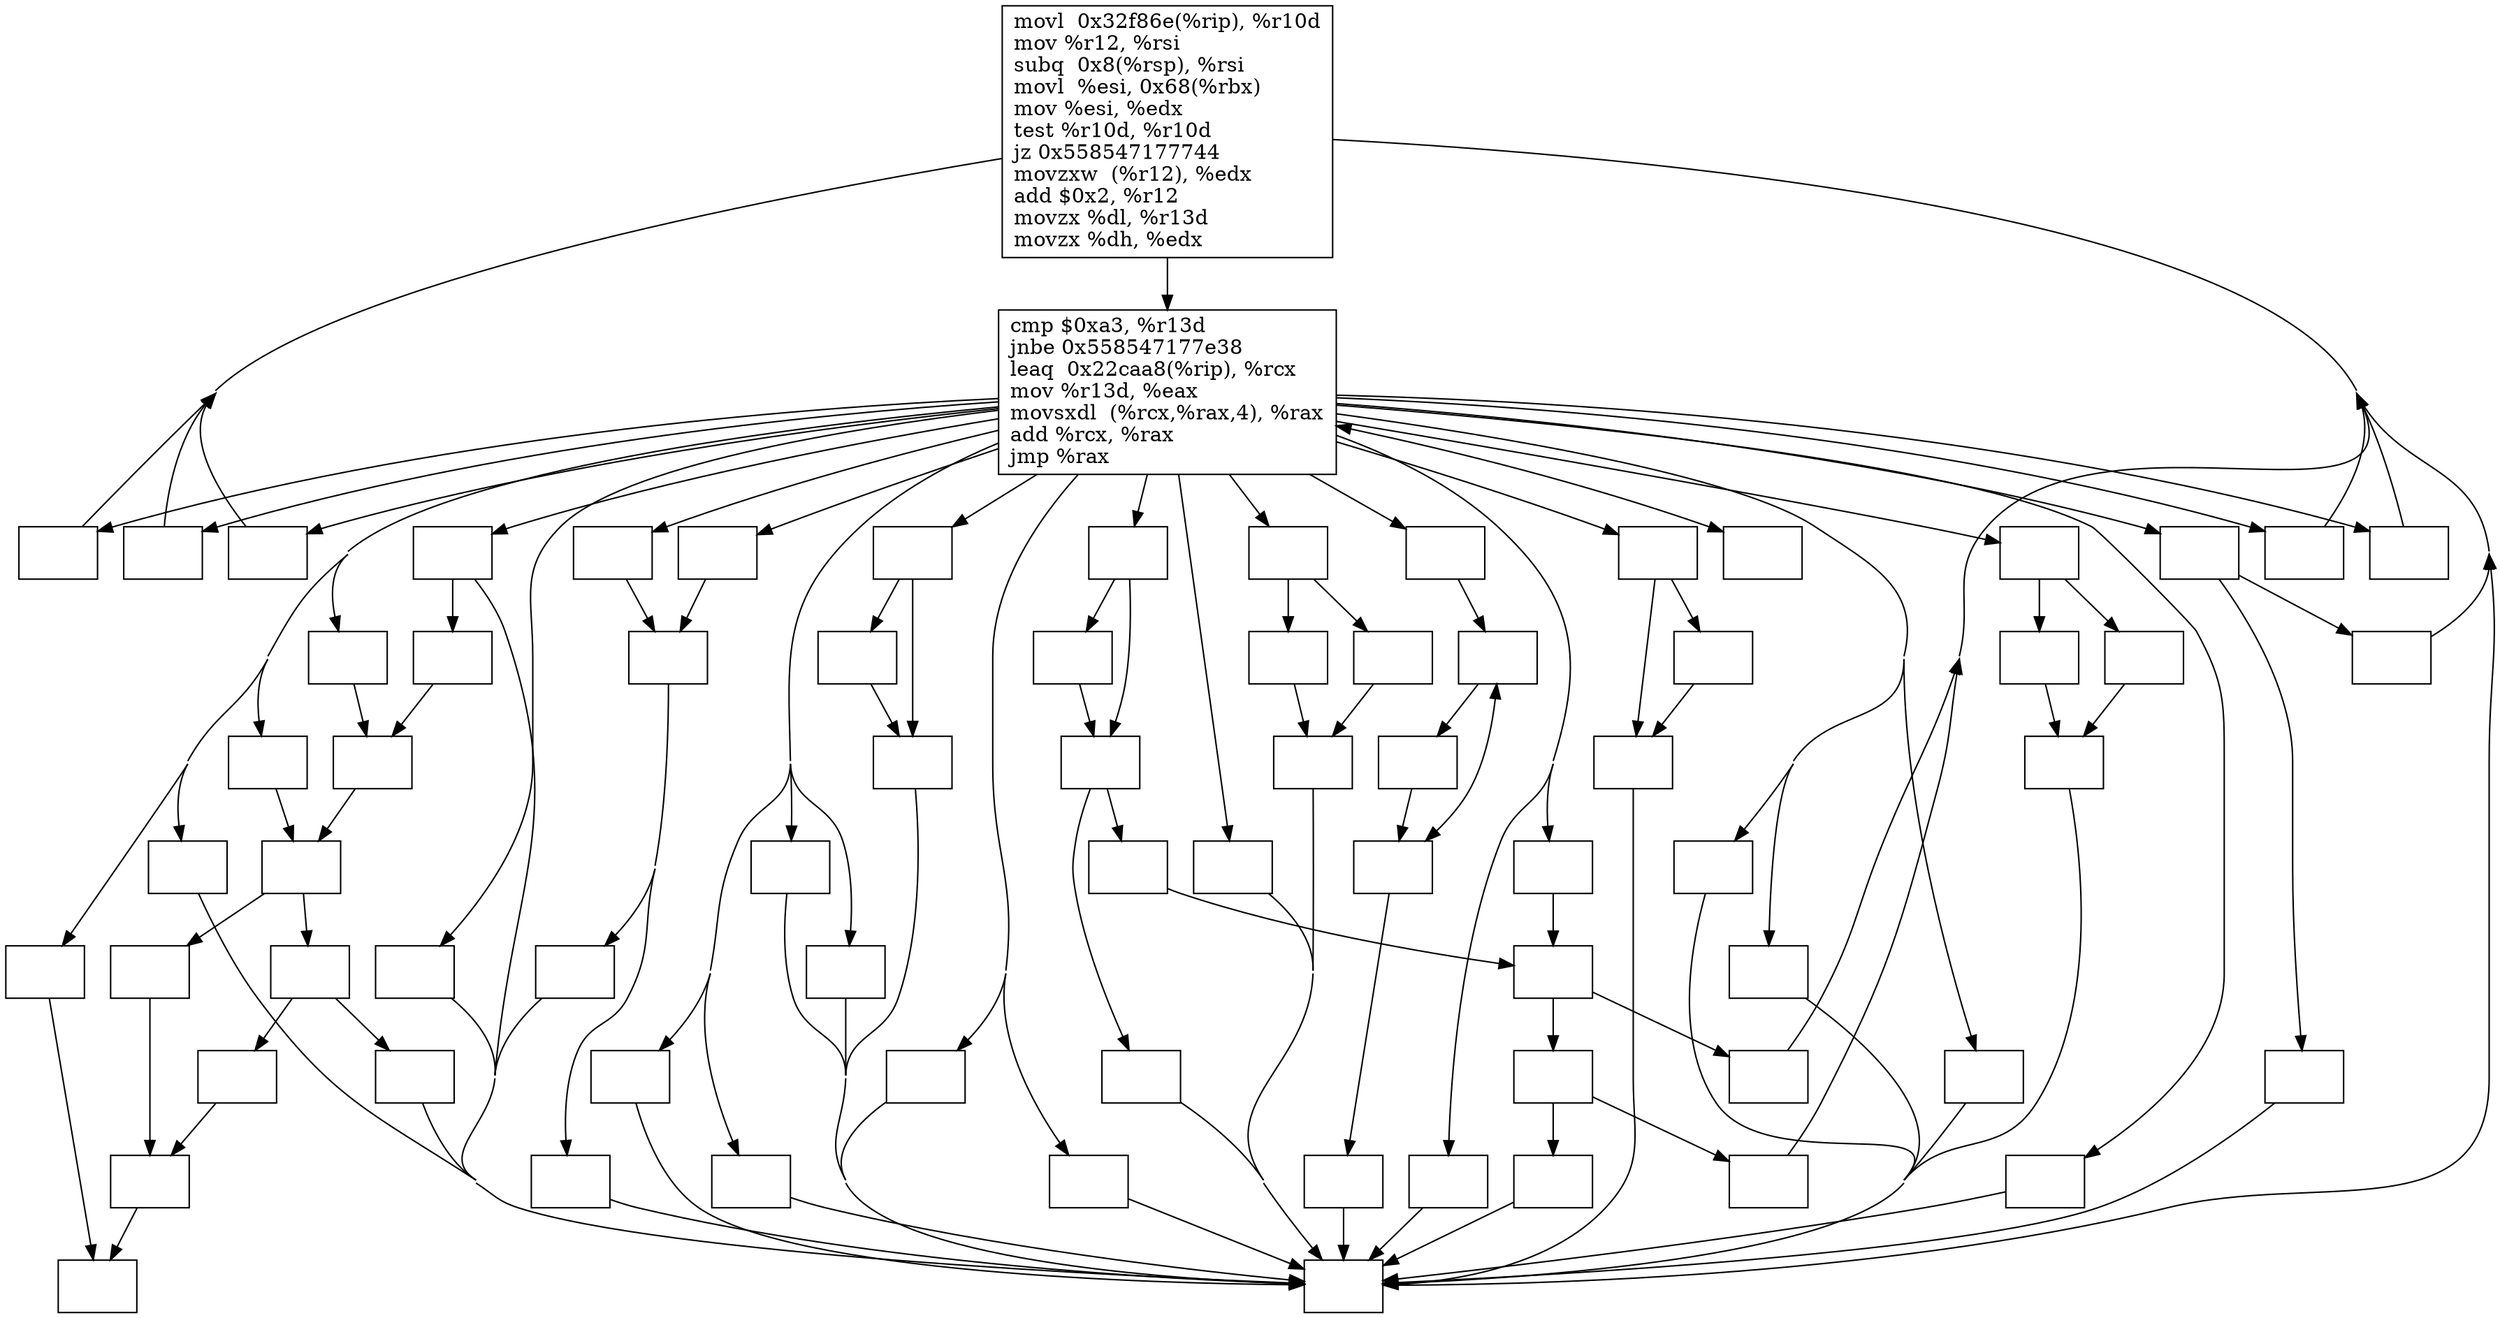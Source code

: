 digraph {
	concentrate=true
	node[ shape=box ]
	140253279775408[ label="movl  0x32f86e(%rip), %r10d\lmov %r12, %rsi\lsubq  0x8(%rsp), %rsi\lmovl  %esi, 0x68(%rbx)\lmov %esi, %edx\ltest %r10d, %r10d\ljz 0x558547177744\lmovzxw  (%r12), %edx\ladd $0x2, %r12\lmovzx %dl, %r13d\lmovzx %dh, %edx\l" ]
	140253279775408 -> 140253279775328
	140253279775328[ label="cmp $0xa3, %r13d\ljnbe 0x558547177e38\lleaq  0x22caa8(%rip), %rcx\lmov %r13d, %eax\lmovsxdl  (%rcx,%rax,4), %rax\ladd %rcx, %rax\ljmp %rax\l" ]
	140253279775328 -> 140253279774448
	140253279775328 -> 140253279774208
	140253279775328 -> 140253279774128
	140253279775328 -> 140253279773728
	140253279775328 -> 140253279773648
	140253279775328 -> 140253279773488
	140253279775328 -> 140253279773328
	140253279775328 -> 140253279773248
	140253279775328 -> 140253279772928
	140253279775328 -> 140253279772768
	140253279775328 -> 140253279772688
	140253279775328 -> 140253279780624
	140253279775328 -> 140253279780144
	140253279775328 -> 140253279780064
	140253279775328 -> 140253279779824
	140253279775328 -> 140253279779744
	140253279775328 -> 140253279779664
	140253279775328 -> 140253279779584
	140253279775328 -> 140253279779504
	140253279775328 -> 140253279779184
	140253279775328 -> 140253279779104
	140253279775328 -> 140253279779024
	140253279775328 -> 140253279778864
	140253279775328 -> 140253279778784
	140253279775328 -> 140253279778704
	140253279775328 -> 140253279778624
	140253279775328 -> 140253279778544
	140253279775328 -> 140253279778464
	140253279775328 -> 140253279778384
	140253279775328 -> 140253279778224
	140253279775328 -> 140253279778144
	140253279775328 -> 140253279778064
	140253279775328 -> 140253279777984
	140253279775328 -> 140253279777904
	140253279774448[ label="" ]
	140253279774448 -> 140253279774368
	140253279774448 -> 140253279777024
	140253279774368[ label="" ]
	140253279774368 -> 140253279774288
	140253279774288[ label="" ]
	140253279774288 -> 140253279775568
	140253279775568[ label="" ]
	140253279775568 -> 140253279775408
	140253279777024[ label="" ]
	140253279777024 -> 140253279774288
	140253279774208[ label="" ]
	140253279774208 -> 140253279775408
	140253279774128[ label="" ]
	140253279774128 -> 140253279773888
	140253279773888[ label="" ]
	140253279773888 -> 140253279773968
	140253279773888 -> 140253279773808
	140253279773968[ label="" ]
	140253279773968 -> 140253279773888
	140253279773968 -> 140253279777504
	140253279777504[ label="" ]
	140253279777504 -> 140253279775568
	140253279773808[ label="" ]
	140253279773808 -> 140253279773968
	140253279773728[ label="" ]
	140253279773728 -> 140253279775568
	140253279773648[ label="" ]
	140253279773648 -> 140253279773568
	140253279773648 -> 140253279777264
	140253279773568[ label="" ]
	140253279773568 -> 140253279775568
	140253279777264[ label="" ]
	140253279777264 -> 140253279773568
	140253279773488[ label="" ]
	140253279773488 -> 140253279775328
	140253279773328[ label="" ]
	140253279773328 -> 140253279775568
	140253279773248[ label="" ]
	140253279773248 -> 140253279775408
	140253279772928[ label="" ]
	140253279772928 -> 140253279775568
	140253279772768[ label="" ]
	140253279772768 -> 140253279775408
	140253279772688[ label="" ]
	140253279772688 -> 140253279780704
	140253279772688 -> 140253279777424
	140253279780704[ label="" ]
	140253279780704 -> 140253279775568
	140253279777424[ label="" ]
	140253279777424 -> 140253279775408
	140253279780624[ label="" ]
	140253279780624 -> 140253279780544
	140253279780544[ label="" ]
	140253279780544 -> 140253279780384
	140253279780544 -> 140253279776864
	140253279780384[ label="" ]
	140253279780384 -> 140253279780304
	140253279780384 -> 140253279784880
	140253279780304[ label="" ]
	140253279780304 -> 140253279775408
	140253279784880[ label="" ]
	140253279784880 -> 140253279775568
	140253279776864[ label="" ]
	140253279776864 -> 140253279775408
	140253279780144[ label="" ]
	140253279780144 -> 140253279775568
	140253279780064[ label="" ]
	140253279780064 -> 140253279779984
	140253279780064 -> 140253279777344
	140253279779984[ label="" ]
	140253279779984 -> 140253279779904
	140253279779904[ label="" ]
	140253279779904 -> 140253279775568
	140253279777344[ label="" ]
	140253279777344 -> 140253279779904
	140253279779824[ label="" ]
	140253279779824 -> 140253279775568
	140253279779744[ label="" ]
	140253279779744 -> 140253279775568
	140253279779664[ label="" ]
	140253279779664 -> 140253279777744
	140253279779664 -> 140253279777184
	140253279777744[ label="" ]
	140253279777744 -> 140253279777664
	140253279777744 -> 140253279776944
	140253279777664[ label="" ]
	140253279777664 -> 140253279775568
	140253279776944[ label="" ]
	140253279776944 -> 140253279780544
	140253279777184[ label="" ]
	140253279777184 -> 140253279777744
	140253279779584[ label="" ]
	140253279779584 -> 140253279775568
	140253279779504[ label="" ]
	140253279779504 -> 140253279779424
	140253279779424[ label="" ]
	140253279779424 -> 140253279773088
	140253279779424 -> 140253279779344
	140253279773088[ label="" ]
	140253279773088 -> 140253279775568
	140253279779344[ label="" ]
	140253279779344 -> 140253279775568
	140253279779184[ label="" ]
	140253279779184 -> 140253279775568
	140253279779104[ label="" ]
	140253279779104 -> 140253279775088
	140253279775088[ label="" ]
	140253279775088 -> 140253279774928
	140253279775088 -> 140253279777584
	140253279774928[ label="" ]
	140253279774928 -> 140253279774768
	140253279774928 -> 140253279774528
	140253279774768[ label="" ]
	140253279774768 -> 140253279775568
	140253279774528[ label="" ]
	140253279774528 -> 140253279774688
	140253279774688[ label="" ]
	140253279774688 -> 140253279774608
	140253279774608[ label="" ]
	140253279777584[ label="" ]
	140253279777584 -> 140253279774688
	140253279779024[ label="" ]
	140253279779024 -> 140253279774608
	140253279778864[ label="" ]
	140253279778864 -> 140253279775568
	140253279778784[ label="" ]
	140253279778784 -> 140253279775568
	140253279778704[ label="" ]
	140253279778704 -> 140253279775408
	140253279778624[ label="" ]
	140253279778624 -> 140253279775568
	140253279778544[ label="" ]
	140253279778544 -> 140253279777104
	140253279778544 -> 140253279776784
	140253279777104[ label="" ]
	140253279777104 -> 140253279775568
	140253279776784[ label="" ]
	140253279776784 -> 140253279777104
	140253279778464[ label="" ]
	140253279778464 -> 140253279775168
	140253279775168[ label="" ]
	140253279775168 -> 140253279775088
	140253279778384[ label="" ]
	140253279778384 -> 140253279775568
	140253279778224[ label="" ]
	140253279778224 -> 140253279779424
	140253279778144[ label="" ]
	140253279778144 -> 140253279775568
	140253279778064[ label="" ]
	140253279778064 -> 140253279775408
	140253279777984[ label="" ]
	140253279777984 -> 140253279775568
	140253279777904[ label="" ]
	140253279777904 -> 140253279775568
	140253279777904 -> 140253279777824
	140253279777824[ label="" ]
	140253279777824 -> 140253279775168
}
